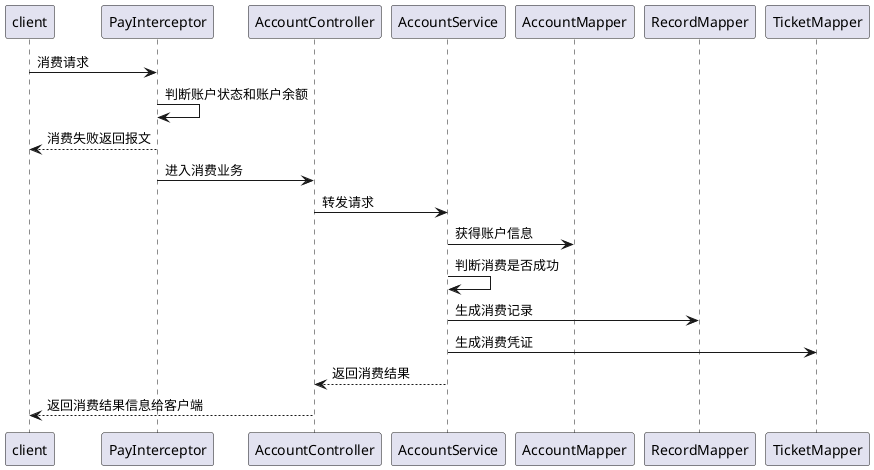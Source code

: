 '用户消费

@startuml
client -> PayInterceptor : 消费请求
PayInterceptor -> PayInterceptor : 判断账户状态和账户余额
PayInterceptor --> client : 消费失败返回报文
PayInterceptor -> AccountController : 进入消费业务
AccountController -> AccountService : 转发请求
AccountService -> AccountMapper : 获得账户信息
AccountService -> AccountService : 判断消费是否成功
AccountService -> RecordMapper : 生成消费记录
AccountService -> TicketMapper : 生成消费凭证
AccountService --> AccountController : 返回消费结果
AccountController --> client : 返回消费结果信息给客户端
@enduml